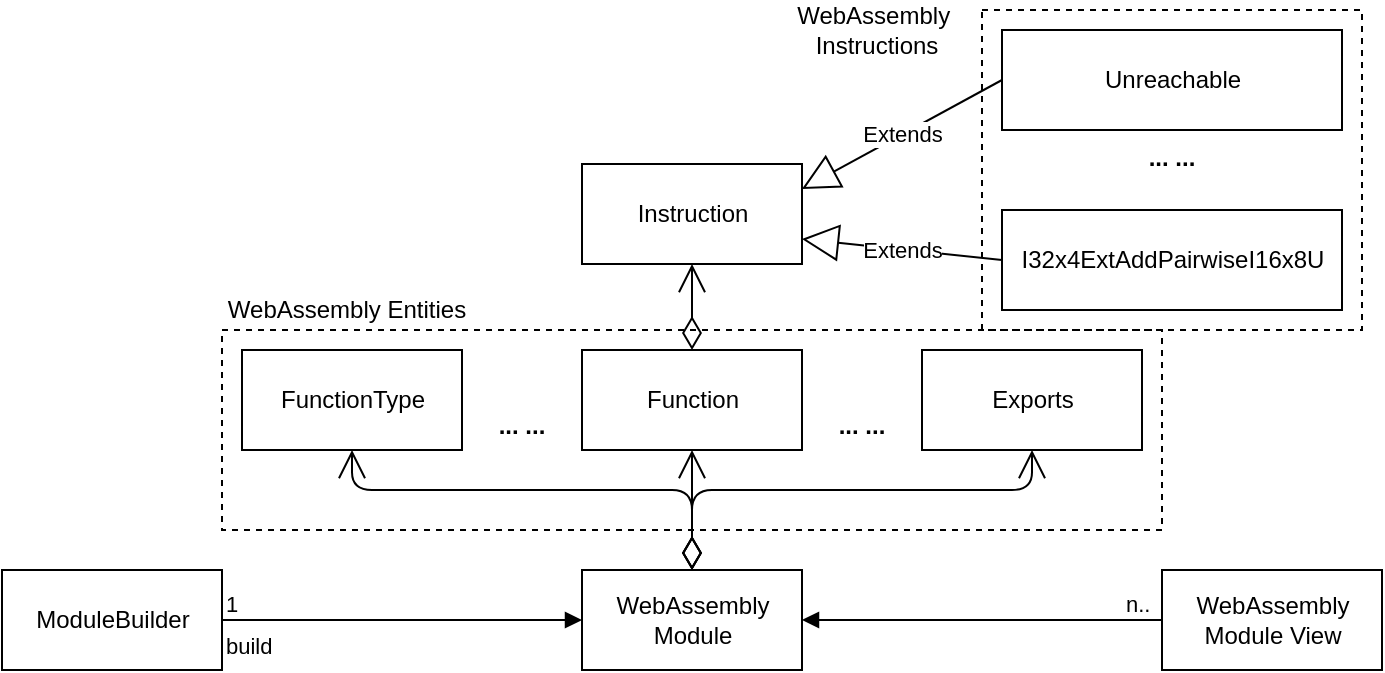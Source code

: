 <mxfile version="14.6.6" type="device"><diagram id="rMfZ_g-E4qVZGX7sH4c8" name="Page-1"><mxGraphModel dx="981" dy="546" grid="1" gridSize="10" guides="1" tooltips="1" connect="1" arrows="1" fold="1" page="1" pageScale="1" pageWidth="850" pageHeight="1100" math="0" shadow="0"><root><mxCell id="0"/><mxCell id="1" parent="0"/><mxCell id="_T8f-xrxN3gxZngjoqDY-3" value="ModuleBuilder" style="html=1;" vertex="1" parent="1"><mxGeometry x="30" y="380" width="110" height="50" as="geometry"/></mxCell><mxCell id="_T8f-xrxN3gxZngjoqDY-4" value="&lt;div&gt;WebAssembly&lt;/div&gt;&lt;div&gt;Module&lt;br&gt;&lt;/div&gt;" style="html=1;" vertex="1" parent="1"><mxGeometry x="320" y="380" width="110" height="50" as="geometry"/></mxCell><mxCell id="_T8f-xrxN3gxZngjoqDY-5" value="build" style="endArrow=block;endFill=1;html=1;edgeStyle=orthogonalEdgeStyle;align=left;verticalAlign=top;exitX=1;exitY=0.5;exitDx=0;exitDy=0;entryX=0;entryY=0.5;entryDx=0;entryDy=0;" edge="1" parent="1" source="_T8f-xrxN3gxZngjoqDY-3" target="_T8f-xrxN3gxZngjoqDY-4"><mxGeometry x="-1" relative="1" as="geometry"><mxPoint x="120" y="540" as="sourcePoint"/><mxPoint x="280" y="540" as="targetPoint"/></mxGeometry></mxCell><mxCell id="_T8f-xrxN3gxZngjoqDY-6" value="1" style="edgeLabel;resizable=0;html=1;align=left;verticalAlign=bottom;" connectable="0" vertex="1" parent="_T8f-xrxN3gxZngjoqDY-5"><mxGeometry x="-1" relative="1" as="geometry"/></mxCell><mxCell id="_T8f-xrxN3gxZngjoqDY-7" value="FunctionType" style="html=1;" vertex="1" parent="1"><mxGeometry x="150" y="270" width="110" height="50" as="geometry"/></mxCell><mxCell id="_T8f-xrxN3gxZngjoqDY-11" value="Exports" style="html=1;" vertex="1" parent="1"><mxGeometry x="490" y="270" width="110" height="50" as="geometry"/></mxCell><mxCell id="_T8f-xrxN3gxZngjoqDY-17" value="&lt;div&gt;WebAssembly&lt;/div&gt;&lt;div&gt;Module View&lt;br&gt;&lt;/div&gt;" style="html=1;" vertex="1" parent="1"><mxGeometry x="610" y="380" width="110" height="50" as="geometry"/></mxCell><mxCell id="_T8f-xrxN3gxZngjoqDY-18" value="" style="endArrow=open;html=1;endSize=12;startArrow=diamondThin;startSize=14;startFill=0;edgeStyle=orthogonalEdgeStyle;align=left;verticalAlign=bottom;entryX=0.5;entryY=1;entryDx=0;entryDy=0;exitX=0.5;exitY=0;exitDx=0;exitDy=0;" edge="1" parent="1" source="_T8f-xrxN3gxZngjoqDY-4" target="_T8f-xrxN3gxZngjoqDY-7"><mxGeometry x="-1" y="3" relative="1" as="geometry"><mxPoint x="240" y="360" as="sourcePoint"/><mxPoint x="360" y="360" as="targetPoint"/><Array as="points"><mxPoint x="375" y="340"/><mxPoint x="205" y="340"/></Array></mxGeometry></mxCell><mxCell id="_T8f-xrxN3gxZngjoqDY-31" value="" style="endArrow=block;endFill=1;html=1;edgeStyle=orthogonalEdgeStyle;align=left;verticalAlign=top;exitX=0;exitY=0.5;exitDx=0;exitDy=0;entryX=1;entryY=0.5;entryDx=0;entryDy=0;" edge="1" parent="1" source="_T8f-xrxN3gxZngjoqDY-17" target="_T8f-xrxN3gxZngjoqDY-4"><mxGeometry x="-1" relative="1" as="geometry"><mxPoint x="250" y="370" as="sourcePoint"/><mxPoint x="410" y="370" as="targetPoint"/></mxGeometry></mxCell><mxCell id="_T8f-xrxN3gxZngjoqDY-32" value="n.." style="edgeLabel;resizable=0;html=1;align=left;verticalAlign=bottom;" connectable="0" vertex="1" parent="_T8f-xrxN3gxZngjoqDY-31"><mxGeometry x="-1" relative="1" as="geometry"><mxPoint x="-20" as="offset"/></mxGeometry></mxCell><mxCell id="_T8f-xrxN3gxZngjoqDY-33" value="... ..." style="text;align=center;fontStyle=1;verticalAlign=middle;spacingLeft=3;spacingRight=3;strokeColor=none;rotatable=0;points=[[0,0.5],[1,0.5]];portConstraint=eastwest;" vertex="1" parent="1"><mxGeometry x="250" y="294" width="80" height="26" as="geometry"/></mxCell><mxCell id="_T8f-xrxN3gxZngjoqDY-34" value="" style="rounded=0;whiteSpace=wrap;html=1;fillColor=none;dashed=1;" vertex="1" parent="1"><mxGeometry x="140" y="260" width="470" height="100" as="geometry"/></mxCell><mxCell id="_T8f-xrxN3gxZngjoqDY-35" value="WebAssembly Entities" style="text;html=1;strokeColor=none;fillColor=none;align=center;verticalAlign=middle;whiteSpace=wrap;rounded=0;dashed=1;" vertex="1" parent="1"><mxGeometry x="140" y="240" width="125" height="20" as="geometry"/></mxCell><mxCell id="_T8f-xrxN3gxZngjoqDY-36" value="" style="endArrow=open;html=1;endSize=12;startArrow=diamondThin;startSize=14;startFill=0;edgeStyle=orthogonalEdgeStyle;align=left;verticalAlign=bottom;entryX=0.5;entryY=1;entryDx=0;entryDy=0;exitX=0.5;exitY=0;exitDx=0;exitDy=0;" edge="1" parent="1" source="_T8f-xrxN3gxZngjoqDY-4" target="_T8f-xrxN3gxZngjoqDY-11"><mxGeometry x="-1" y="3" relative="1" as="geometry"><mxPoint x="385" y="390" as="sourcePoint"/><mxPoint x="275" y="330" as="targetPoint"/><Array as="points"><mxPoint x="375" y="340"/><mxPoint x="545" y="340"/></Array></mxGeometry></mxCell><mxCell id="_T8f-xrxN3gxZngjoqDY-37" value="Function" style="html=1;" vertex="1" parent="1"><mxGeometry x="320" y="270" width="110" height="50" as="geometry"/></mxCell><mxCell id="_T8f-xrxN3gxZngjoqDY-39" value="" style="endArrow=open;html=1;endSize=12;startArrow=diamondThin;startSize=14;startFill=0;edgeStyle=orthogonalEdgeStyle;align=left;verticalAlign=bottom;exitX=0.5;exitY=0;exitDx=0;exitDy=0;entryX=0.5;entryY=1;entryDx=0;entryDy=0;" edge="1" parent="1" source="_T8f-xrxN3gxZngjoqDY-4" target="_T8f-xrxN3gxZngjoqDY-37"><mxGeometry x="-1" y="3" relative="1" as="geometry"><mxPoint x="190" y="470" as="sourcePoint"/><mxPoint x="350" y="470" as="targetPoint"/></mxGeometry></mxCell><mxCell id="_T8f-xrxN3gxZngjoqDY-40" value="... ..." style="text;align=center;fontStyle=1;verticalAlign=middle;spacingLeft=3;spacingRight=3;strokeColor=none;rotatable=0;points=[[0,0.5],[1,0.5]];portConstraint=eastwest;" vertex="1" parent="1"><mxGeometry x="420" y="294" width="80" height="26" as="geometry"/></mxCell><mxCell id="_T8f-xrxN3gxZngjoqDY-41" value="Instruction" style="html=1;" vertex="1" parent="1"><mxGeometry x="320" y="177" width="110" height="50" as="geometry"/></mxCell><mxCell id="_T8f-xrxN3gxZngjoqDY-42" value="" style="endArrow=open;html=1;endSize=12;startArrow=diamondThin;startSize=14;startFill=0;edgeStyle=orthogonalEdgeStyle;align=left;verticalAlign=bottom;exitX=0.5;exitY=0;exitDx=0;exitDy=0;entryX=0.5;entryY=1;entryDx=0;entryDy=0;" edge="1" parent="1" source="_T8f-xrxN3gxZngjoqDY-37" target="_T8f-xrxN3gxZngjoqDY-41"><mxGeometry x="-1" y="3" relative="1" as="geometry"><mxPoint x="385" y="390.0" as="sourcePoint"/><mxPoint x="385" y="330.0" as="targetPoint"/></mxGeometry></mxCell><mxCell id="_T8f-xrxN3gxZngjoqDY-44" value="Unreachable" style="html=1;fillColor=none;" vertex="1" parent="1"><mxGeometry x="530" y="110" width="170" height="50" as="geometry"/></mxCell><mxCell id="_T8f-xrxN3gxZngjoqDY-47" value="... ..." style="text;align=center;fontStyle=1;verticalAlign=middle;spacingLeft=3;spacingRight=3;strokeColor=none;rotatable=0;points=[[0,0.5],[1,0.5]];portConstraint=eastwest;" vertex="1" parent="1"><mxGeometry x="575" y="160" width="80" height="26" as="geometry"/></mxCell><mxCell id="_T8f-xrxN3gxZngjoqDY-48" value="I32x4ExtAddPairwiseI16x8U" style="html=1;fillColor=none;" vertex="1" parent="1"><mxGeometry x="530" y="200" width="170" height="50" as="geometry"/></mxCell><mxCell id="_T8f-xrxN3gxZngjoqDY-49" value="Extends" style="endArrow=block;endSize=16;endFill=0;html=1;entryX=1;entryY=0.25;entryDx=0;entryDy=0;" edge="1" parent="1" target="_T8f-xrxN3gxZngjoqDY-41"><mxGeometry width="160" relative="1" as="geometry"><mxPoint x="530" y="135" as="sourcePoint"/><mxPoint x="480" y="144.66" as="targetPoint"/></mxGeometry></mxCell><mxCell id="_T8f-xrxN3gxZngjoqDY-50" value="Extends" style="endArrow=block;endSize=16;endFill=0;html=1;entryX=1;entryY=0.75;entryDx=0;entryDy=0;exitX=0;exitY=0.5;exitDx=0;exitDy=0;" edge="1" parent="1" source="_T8f-xrxN3gxZngjoqDY-48" target="_T8f-xrxN3gxZngjoqDY-41"><mxGeometry width="160" relative="1" as="geometry"><mxPoint x="540" y="175.446" as="sourcePoint"/><mxPoint x="440" y="199.5" as="targetPoint"/></mxGeometry></mxCell><mxCell id="_T8f-xrxN3gxZngjoqDY-51" value="" style="rounded=0;whiteSpace=wrap;html=1;fillColor=none;dashed=1;" vertex="1" parent="1"><mxGeometry x="520" y="100" width="190" height="160" as="geometry"/></mxCell><mxCell id="_T8f-xrxN3gxZngjoqDY-52" value="&lt;div&gt;WebAssembly&amp;nbsp; Instructions&lt;br&gt;&lt;/div&gt;" style="text;html=1;strokeColor=none;fillColor=none;align=center;verticalAlign=middle;whiteSpace=wrap;rounded=0;dashed=1;" vertex="1" parent="1"><mxGeometry x="405" y="100" width="125" height="20" as="geometry"/></mxCell></root></mxGraphModel></diagram></mxfile>